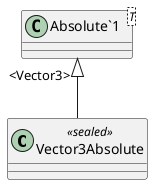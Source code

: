 @startuml
class Vector3Absolute <<sealed>> {
}
class "Absolute`1"<T> {
}
"Absolute`1" "<Vector3>" <|-- Vector3Absolute
@enduml
